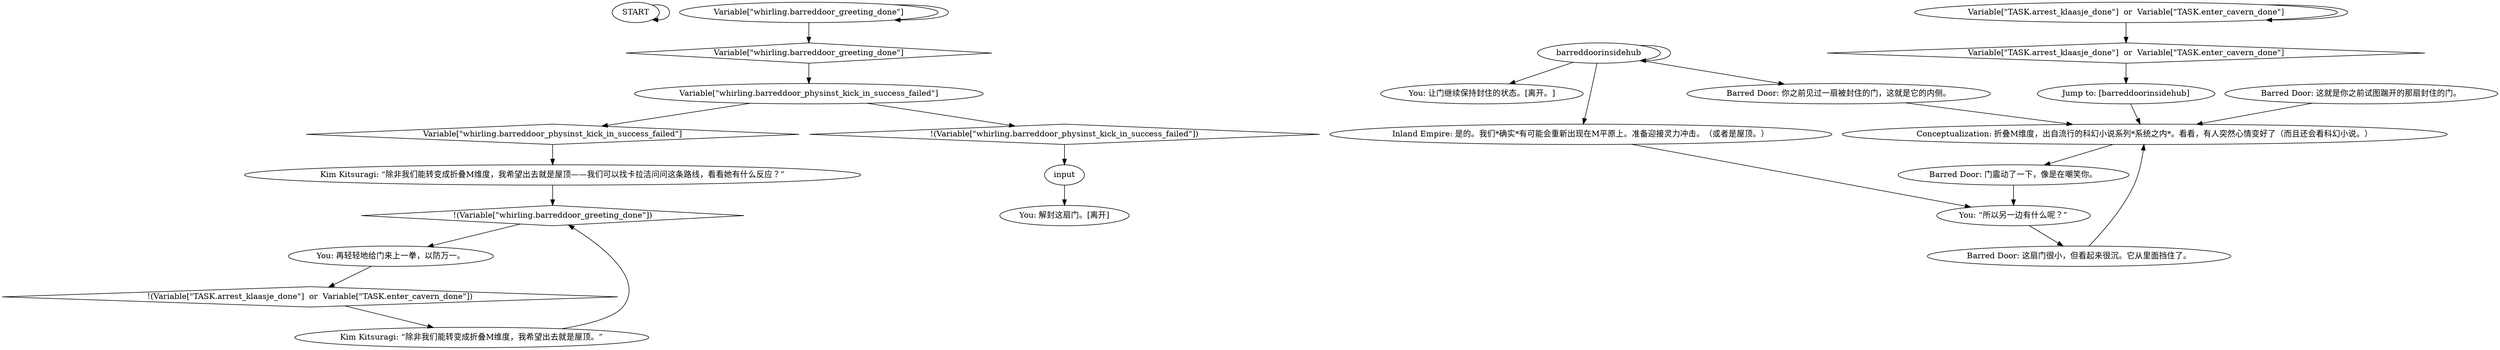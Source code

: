 # WHIRLING F3 / BARRED DOOR INSIDE
# From the inside, the door opens easily.
# ==================================================
digraph G {
	  0 [label="START"];
	  1 [label="input"];
	  2 [label="Barred Door: 你之前见过一扇被封住的门，这就是它的内侧。"];
	  3 [label="You: 解封这扇门。[离开]"];
	  4 [label="Variable[\"whirling.barreddoor_greeting_done\"]"];
	  5 [label="Variable[\"whirling.barreddoor_greeting_done\"]", shape=diamond];
	  6 [label="!(Variable[\"whirling.barreddoor_greeting_done\"])", shape=diamond];
	  7 [label="Conceptualization: 折叠M维度，出自流行的科幻小说系列*系统之内*。看看，有人突然心情变好了（而且还会看科幻小说。）"];
	  8 [label="barreddoorinsidehub"];
	  9 [label="You: 再轻轻地给门来上一拳，以防万一。"];
	  10 [label="Barred Door: 这扇门很小，但看起来很沉。它从里面挡住了。"];
	  11 [label="Variable[\"TASK.arrest_klaasje_done\"]  or  Variable[\"TASK.enter_cavern_done\"]"];
	  12 [label="Variable[\"TASK.arrest_klaasje_done\"]  or  Variable[\"TASK.enter_cavern_done\"]", shape=diamond];
	  13 [label="!(Variable[\"TASK.arrest_klaasje_done\"]  or  Variable[\"TASK.enter_cavern_done\"])", shape=diamond];
	  14 [label="Barred Door: 门震动了一下，像是在嘲笑你。"];
	  15 [label="Inland Empire: 是的。我们*确实*有可能会重新出现在M平原上。准备迎接灵力冲击。（或者是屋顶。）"];
	  16 [label="You: 让门继续保持封住的状态。[离开。]"];
	  17 [label="You: “所以另一边有什么呢？”"];
	  18 [label="Jump to: [barreddoorinsidehub]"];
	  19 [label="Kim Kitsuragi: “除非我们能转变成折叠M维度，我希望出去就是屋顶。”"];
	  20 [label="Kim Kitsuragi: “除非我们能转变成折叠M维度，我希望出去就是屋顶——我们可以找卡拉洁问问这条路线，看看她有什么反应？”"];
	  21 [label="Barred Door: 这就是你之前试图踹开的那扇封住的门。"];
	  22 [label="Variable[\"whirling.barreddoor_physinst_kick_in_success_failed\"]"];
	  23 [label="Variable[\"whirling.barreddoor_physinst_kick_in_success_failed\"]", shape=diamond];
	  24 [label="!(Variable[\"whirling.barreddoor_physinst_kick_in_success_failed\"])", shape=diamond];
	  0 -> 0
	  1 -> 3
	  2 -> 7
	  4 -> 4
	  4 -> 5
	  5 -> 22
	  6 -> 9
	  7 -> 14
	  8 -> 8
	  8 -> 16
	  8 -> 2
	  8 -> 15
	  9 -> 13
	  10 -> 7
	  11 -> 11
	  11 -> 12
	  12 -> 18
	  13 -> 19
	  14 -> 17
	  15 -> 17
	  17 -> 10
	  18 -> 7
	  19 -> 6
	  20 -> 6
	  21 -> 7
	  22 -> 24
	  22 -> 23
	  23 -> 20
	  24 -> 1
}

